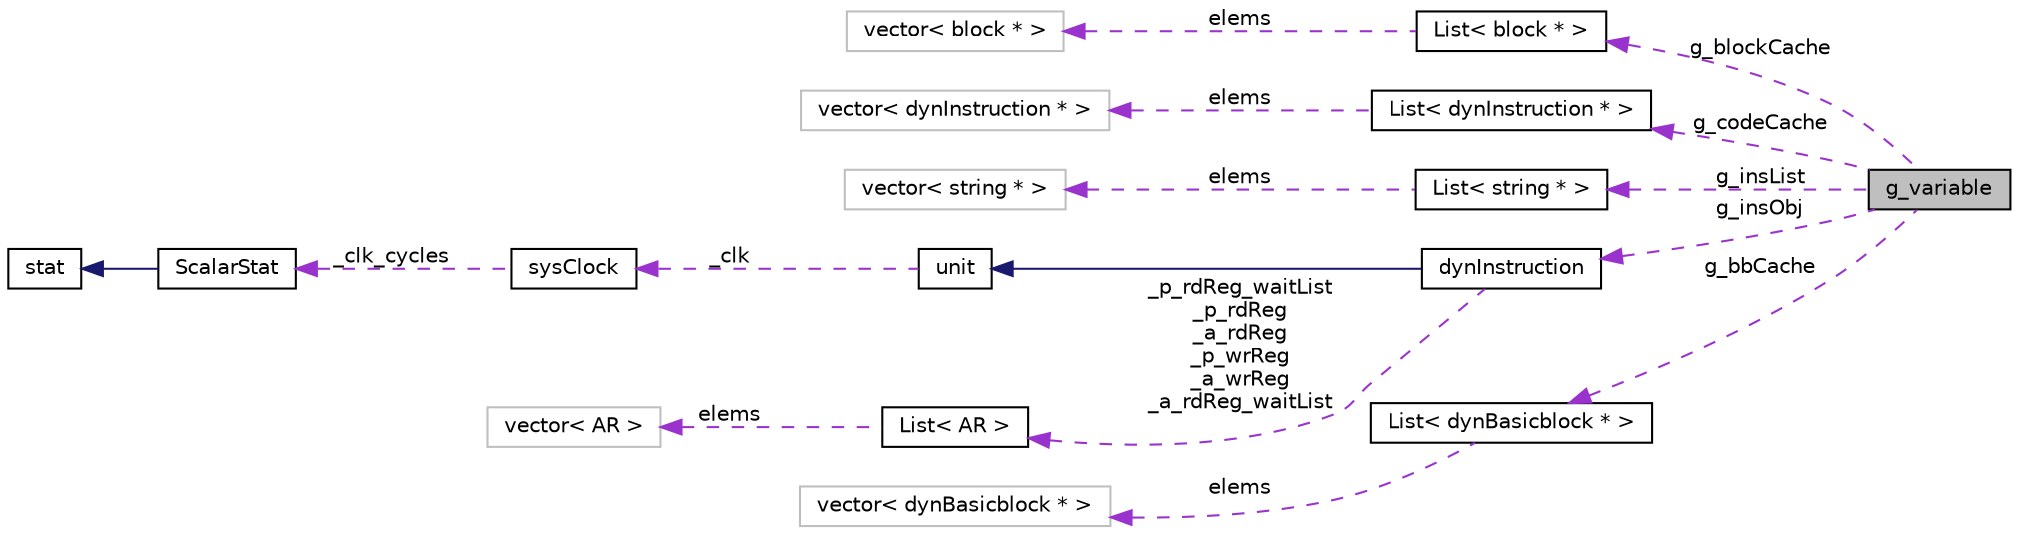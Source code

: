 digraph G
{
  edge [fontname="Helvetica",fontsize="10",labelfontname="Helvetica",labelfontsize="10"];
  node [fontname="Helvetica",fontsize="10",shape=record];
  rankdir=LR;
  Node1 [label="g_variable",height=0.2,width=0.4,color="black", fillcolor="grey75", style="filled" fontcolor="black"];
  Node2 -> Node1 [dir=back,color="darkorchid3",fontsize="10",style="dashed",label="g_blockCache",fontname="Helvetica"];
  Node2 [label="List\< block * \>",height=0.2,width=0.4,color="black", fillcolor="white", style="filled",URL="$classList.html"];
  Node3 -> Node2 [dir=back,color="darkorchid3",fontsize="10",style="dashed",label="elems",fontname="Helvetica"];
  Node3 [label="vector\< block * \>",height=0.2,width=0.4,color="grey75", fillcolor="white", style="filled"];
  Node4 -> Node1 [dir=back,color="darkorchid3",fontsize="10",style="dashed",label="g_codeCache",fontname="Helvetica"];
  Node4 [label="List\< dynInstruction * \>",height=0.2,width=0.4,color="black", fillcolor="white", style="filled",URL="$classList.html"];
  Node5 -> Node4 [dir=back,color="darkorchid3",fontsize="10",style="dashed",label="elems",fontname="Helvetica"];
  Node5 [label="vector\< dynInstruction * \>",height=0.2,width=0.4,color="grey75", fillcolor="white", style="filled"];
  Node6 -> Node1 [dir=back,color="darkorchid3",fontsize="10",style="dashed",label="g_insList",fontname="Helvetica"];
  Node6 [label="List\< string * \>",height=0.2,width=0.4,color="black", fillcolor="white", style="filled",URL="$classList.html"];
  Node7 -> Node6 [dir=back,color="darkorchid3",fontsize="10",style="dashed",label="elems",fontname="Helvetica"];
  Node7 [label="vector\< string * \>",height=0.2,width=0.4,color="grey75", fillcolor="white", style="filled"];
  Node8 -> Node1 [dir=back,color="darkorchid3",fontsize="10",style="dashed",label="g_insObj",fontname="Helvetica"];
  Node8 [label="dynInstruction",height=0.2,width=0.4,color="black", fillcolor="white", style="filled",URL="$classdynInstruction.html"];
  Node9 -> Node8 [dir=back,color="midnightblue",fontsize="10",style="solid",fontname="Helvetica"];
  Node9 [label="unit",height=0.2,width=0.4,color="black", fillcolor="white", style="filled",URL="$classunit.html"];
  Node10 -> Node9 [dir=back,color="darkorchid3",fontsize="10",style="dashed",label="_clk",fontname="Helvetica"];
  Node10 [label="sysClock",height=0.2,width=0.4,color="black", fillcolor="white", style="filled",URL="$classsysClock.html"];
  Node11 -> Node10 [dir=back,color="darkorchid3",fontsize="10",style="dashed",label="_clk_cycles",fontname="Helvetica"];
  Node11 [label="ScalarStat",height=0.2,width=0.4,color="black", fillcolor="white", style="filled",URL="$classScalarStat.html"];
  Node12 -> Node11 [dir=back,color="midnightblue",fontsize="10",style="solid",fontname="Helvetica"];
  Node12 [label="stat",height=0.2,width=0.4,color="black", fillcolor="white", style="filled",URL="$classstat.html"];
  Node13 -> Node8 [dir=back,color="darkorchid3",fontsize="10",style="dashed",label="_p_rdReg_waitList\n_p_rdReg\n_a_rdReg\n_p_wrReg\n_a_wrReg\n_a_rdReg_waitList",fontname="Helvetica"];
  Node13 [label="List\< AR \>",height=0.2,width=0.4,color="black", fillcolor="white", style="filled",URL="$classList.html"];
  Node14 -> Node13 [dir=back,color="darkorchid3",fontsize="10",style="dashed",label="elems",fontname="Helvetica"];
  Node14 [label="vector\< AR \>",height=0.2,width=0.4,color="grey75", fillcolor="white", style="filled"];
  Node15 -> Node1 [dir=back,color="darkorchid3",fontsize="10",style="dashed",label="g_bbCache",fontname="Helvetica"];
  Node15 [label="List\< dynBasicblock * \>",height=0.2,width=0.4,color="black", fillcolor="white", style="filled",URL="$classList.html"];
  Node16 -> Node15 [dir=back,color="darkorchid3",fontsize="10",style="dashed",label="elems",fontname="Helvetica"];
  Node16 [label="vector\< dynBasicblock * \>",height=0.2,width=0.4,color="grey75", fillcolor="white", style="filled"];
}
